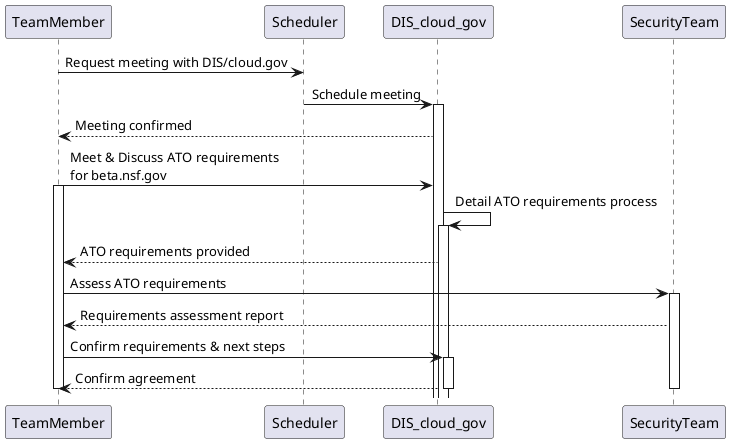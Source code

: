 @startuml
participant TeamMember as TM
participant Scheduler as Sch
participant DIS_cloud_gov as DIS
participant SecurityTeam as ST

TM -> Sch: Request meeting with DIS/cloud.gov
Sch -> DIS: Schedule meeting
activate DIS
DIS --> TM: Meeting confirmed

TM -> DIS: Meet & Discuss ATO requirements\nfor beta.nsf.gov
activate TM
DIS -> DIS: Detail ATO requirements process
activate DIS
DIS --> TM: ATO requirements provided

TM -> ST: Assess ATO requirements
activate ST
ST --> TM: Requirements assessment report

TM -> DIS: Confirm requirements & next steps
activate DIS
DIS --> TM: Confirm agreement

deactivate TM
deactivate DIS
deactivate ST

@enduml